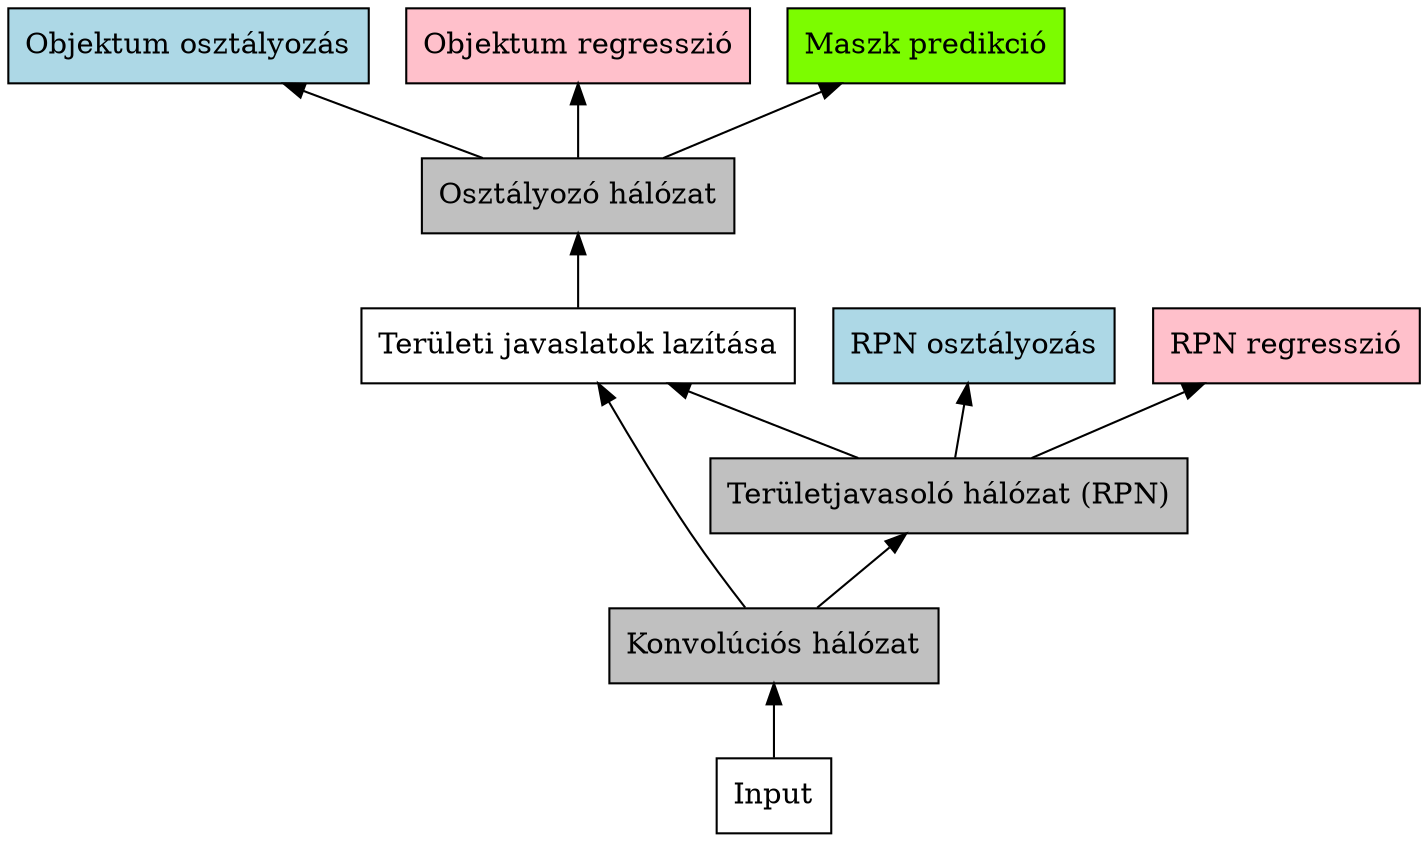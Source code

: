 digraph od {
    graph [dpi=300]
    rankdir="BT"

    input [label="Input", shape="rectangle"]
    convnet [label="Konvolúciós hálózat", shape="rectangle", style="filled", fillcolor="gray"]
    rpn [label="Területjavasoló hálózat (RPN)", shape="rectangle", style="filled", fillcolor="gray"]
    class_net [label="Osztályozó hálózat", shape="rectangle", style="filled", fillcolor="gray"]
    roi_pooling [label="Területi javaslatok lazítása", shape="rectangle"]
    class_loss1 [label="RPN osztályozás", shape="rectangle", style="filled", fillcolor="lightblue"]
    class_loss2 [label="Objektum osztályozás", shape="rectangle", style="filled", fillcolor="lightblue"]
    reg_loss1 [label="RPN regresszió", shape="rectangle", style="filled", fillcolor="pink"]
    reg_loss2 [label="Objektum regresszió", shape="rectangle", style="filled", fillcolor="pink"]
    mask_pred [label="Maszk predikció", shape="rectangle", style="filled", fillcolor="lawngreen"]

    input -> convnet 
    convnet -> rpn
    rpn -> roi_pooling
    convnet -> roi_pooling
    rpn -> class_loss1
    rpn -> reg_loss1 
    roi_pooling -> class_net
    class_net -> reg_loss2
    class_net -> class_loss2
    class_net -> mask_pred
}

